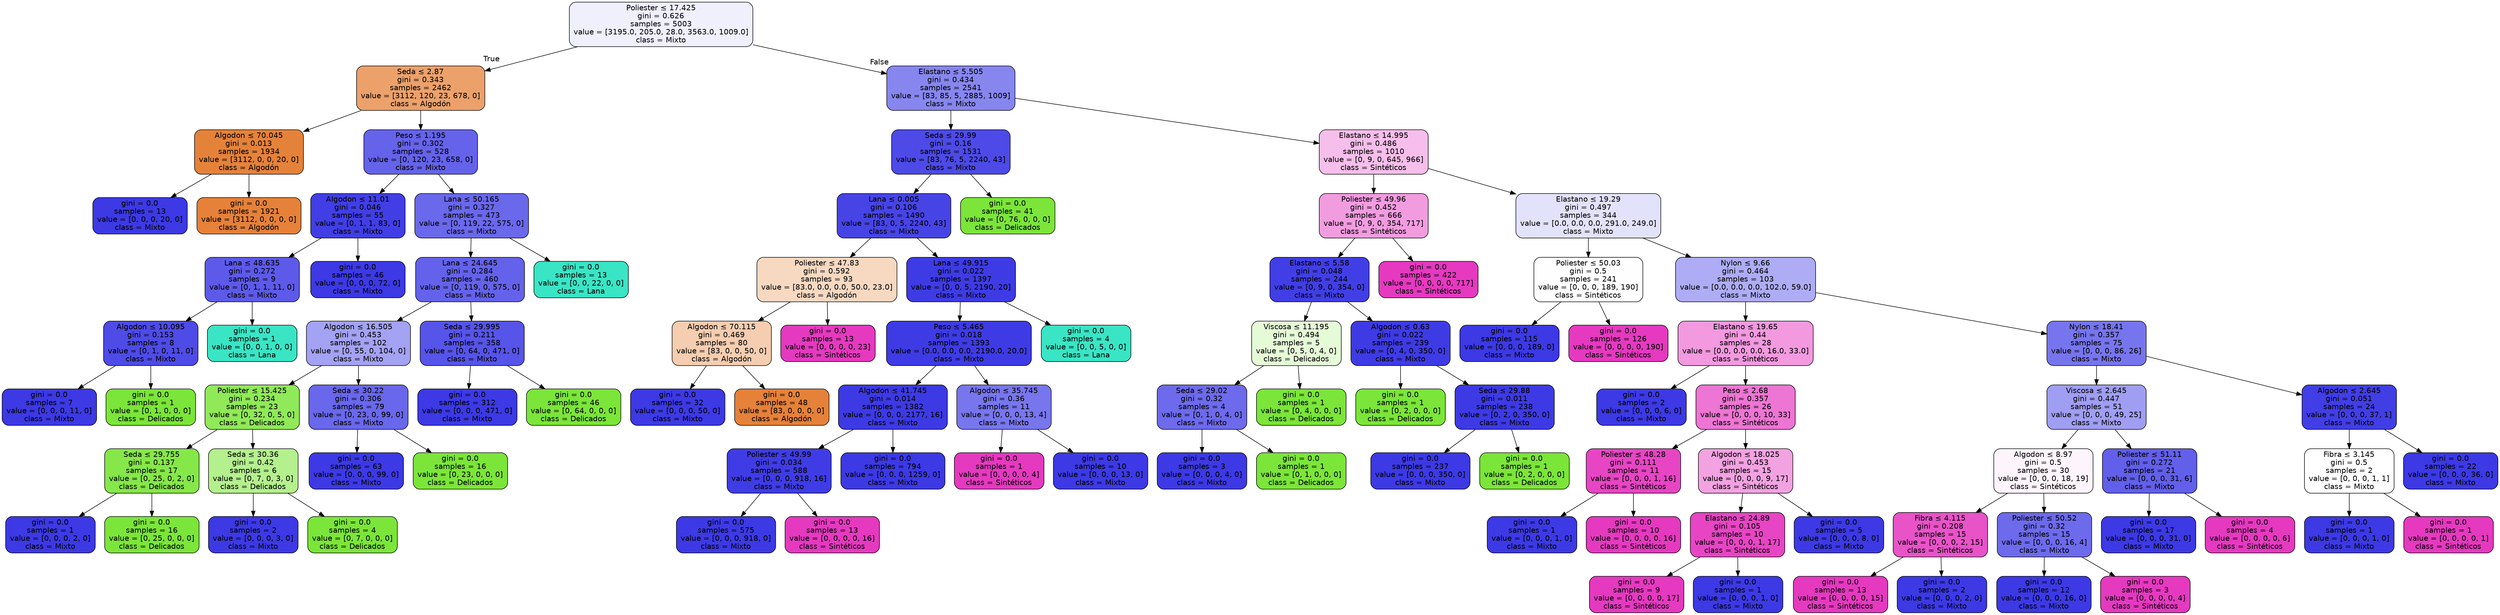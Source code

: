 digraph Tree {
node [shape=box, style="filled, rounded", color="black", fontname="helvetica"] ;
edge [fontname="helvetica"] ;
0 [label=<Poliester &le; 17.425<br/>gini = 0.626<br/>samples = 5003<br/>value = [3195.0, 205.0, 28.0, 3563.0, 1009.0]<br/>class = Mixto>, fillcolor="#f0f0fd"] ;
1 [label=<Seda &le; 2.87<br/>gini = 0.343<br/>samples = 2462<br/>value = [3112, 120, 23, 678, 0]<br/>class = Algodón>, fillcolor="#eca16b"] ;
0 -> 1 [labeldistance=2.5, labelangle=45, headlabel="True"] ;
2 [label=<Algodon &le; 70.045<br/>gini = 0.013<br/>samples = 1934<br/>value = [3112, 0, 0, 20, 0]<br/>class = Algodón>, fillcolor="#e5823a"] ;
1 -> 2 ;
3 [label=<gini = 0.0<br/>samples = 13<br/>value = [0, 0, 0, 20, 0]<br/>class = Mixto>, fillcolor="#3c39e5"] ;
2 -> 3 ;
4 [label=<gini = 0.0<br/>samples = 1921<br/>value = [3112, 0, 0, 0, 0]<br/>class = Algodón>, fillcolor="#e58139"] ;
2 -> 4 ;
5 [label=<Peso &le; 1.195<br/>gini = 0.302<br/>samples = 528<br/>value = [0, 120, 23, 658, 0]<br/>class = Mixto>, fillcolor="#6563ea"] ;
1 -> 5 ;
6 [label=<Algodon &le; 11.01<br/>gini = 0.046<br/>samples = 55<br/>value = [0, 1, 1, 83, 0]<br/>class = Mixto>, fillcolor="#413ee6"] ;
5 -> 6 ;
7 [label=<Lana &le; 48.635<br/>gini = 0.272<br/>samples = 9<br/>value = [0, 1, 1, 11, 0]<br/>class = Mixto>, fillcolor="#5d5ae9"] ;
6 -> 7 ;
8 [label=<Algodon &le; 10.095<br/>gini = 0.153<br/>samples = 8<br/>value = [0, 1, 0, 11, 0]<br/>class = Mixto>, fillcolor="#4e4be7"] ;
7 -> 8 ;
9 [label=<gini = 0.0<br/>samples = 7<br/>value = [0, 0, 0, 11, 0]<br/>class = Mixto>, fillcolor="#3c39e5"] ;
8 -> 9 ;
10 [label=<gini = 0.0<br/>samples = 1<br/>value = [0, 1, 0, 0, 0]<br/>class = Delicados>, fillcolor="#7be539"] ;
8 -> 10 ;
11 [label=<gini = 0.0<br/>samples = 1<br/>value = [0, 0, 1, 0, 0]<br/>class = Lana>, fillcolor="#39e5c5"] ;
7 -> 11 ;
12 [label=<gini = 0.0<br/>samples = 46<br/>value = [0, 0, 0, 72, 0]<br/>class = Mixto>, fillcolor="#3c39e5"] ;
6 -> 12 ;
13 [label=<Lana &le; 50.165<br/>gini = 0.327<br/>samples = 473<br/>value = [0, 119, 22, 575, 0]<br/>class = Mixto>, fillcolor="#6a68eb"] ;
5 -> 13 ;
14 [label=<Lana &le; 24.645<br/>gini = 0.284<br/>samples = 460<br/>value = [0, 119, 0, 575, 0]<br/>class = Mixto>, fillcolor="#6462ea"] ;
13 -> 14 ;
15 [label=<Algodon &le; 16.505<br/>gini = 0.453<br/>samples = 102<br/>value = [0, 55, 0, 104, 0]<br/>class = Mixto>, fillcolor="#a3a2f3"] ;
14 -> 15 ;
16 [label=<Poliester &le; 15.425<br/>gini = 0.234<br/>samples = 23<br/>value = [0, 32, 0, 5, 0]<br/>class = Delicados>, fillcolor="#90e958"] ;
15 -> 16 ;
17 [label=<Seda &le; 29.755<br/>gini = 0.137<br/>samples = 17<br/>value = [0, 25, 0, 2, 0]<br/>class = Delicados>, fillcolor="#86e749"] ;
16 -> 17 ;
18 [label=<gini = 0.0<br/>samples = 1<br/>value = [0, 0, 0, 2, 0]<br/>class = Mixto>, fillcolor="#3c39e5"] ;
17 -> 18 ;
19 [label=<gini = 0.0<br/>samples = 16<br/>value = [0, 25, 0, 0, 0]<br/>class = Delicados>, fillcolor="#7be539"] ;
17 -> 19 ;
20 [label=<Seda &le; 30.36<br/>gini = 0.42<br/>samples = 6<br/>value = [0, 7, 0, 3, 0]<br/>class = Delicados>, fillcolor="#b4f08e"] ;
16 -> 20 ;
21 [label=<gini = 0.0<br/>samples = 2<br/>value = [0, 0, 0, 3, 0]<br/>class = Mixto>, fillcolor="#3c39e5"] ;
20 -> 21 ;
22 [label=<gini = 0.0<br/>samples = 4<br/>value = [0, 7, 0, 0, 0]<br/>class = Delicados>, fillcolor="#7be539"] ;
20 -> 22 ;
23 [label=<Seda &le; 30.22<br/>gini = 0.306<br/>samples = 79<br/>value = [0, 23, 0, 99, 0]<br/>class = Mixto>, fillcolor="#6967eb"] ;
15 -> 23 ;
24 [label=<gini = 0.0<br/>samples = 63<br/>value = [0, 0, 0, 99, 0]<br/>class = Mixto>, fillcolor="#3c39e5"] ;
23 -> 24 ;
25 [label=<gini = 0.0<br/>samples = 16<br/>value = [0, 23, 0, 0, 0]<br/>class = Delicados>, fillcolor="#7be539"] ;
23 -> 25 ;
26 [label=<Seda &le; 29.995<br/>gini = 0.211<br/>samples = 358<br/>value = [0, 64, 0, 471, 0]<br/>class = Mixto>, fillcolor="#5654e9"] ;
14 -> 26 ;
27 [label=<gini = 0.0<br/>samples = 312<br/>value = [0, 0, 0, 471, 0]<br/>class = Mixto>, fillcolor="#3c39e5"] ;
26 -> 27 ;
28 [label=<gini = 0.0<br/>samples = 46<br/>value = [0, 64, 0, 0, 0]<br/>class = Delicados>, fillcolor="#7be539"] ;
26 -> 28 ;
29 [label=<gini = 0.0<br/>samples = 13<br/>value = [0, 0, 22, 0, 0]<br/>class = Lana>, fillcolor="#39e5c5"] ;
13 -> 29 ;
30 [label=<Elastano &le; 5.505<br/>gini = 0.434<br/>samples = 2541<br/>value = [83, 85, 5, 2885, 1009]<br/>class = Mixto>, fillcolor="#8786ef"] ;
0 -> 30 [labeldistance=2.5, labelangle=-45, headlabel="False"] ;
31 [label=<Seda &le; 29.99<br/>gini = 0.16<br/>samples = 1531<br/>value = [83, 76, 5, 2240, 43]<br/>class = Mixto>, fillcolor="#4d4ae7"] ;
30 -> 31 ;
32 [label=<Lana &le; 0.005<br/>gini = 0.106<br/>samples = 1490<br/>value = [83, 0, 5, 2240, 43]<br/>class = Mixto>, fillcolor="#4744e6"] ;
31 -> 32 ;
33 [label=<Poliester &le; 47.83<br/>gini = 0.592<br/>samples = 93<br/>value = [83.0, 0.0, 0.0, 50.0, 23.0]<br/>class = Algodón>, fillcolor="#f7d8c1"] ;
32 -> 33 ;
34 [label=<Algodon &le; 70.115<br/>gini = 0.469<br/>samples = 80<br/>value = [83, 0, 0, 50, 0]<br/>class = Algodón>, fillcolor="#f5cdb0"] ;
33 -> 34 ;
35 [label=<gini = 0.0<br/>samples = 32<br/>value = [0, 0, 0, 50, 0]<br/>class = Mixto>, fillcolor="#3c39e5"] ;
34 -> 35 ;
36 [label=<gini = 0.0<br/>samples = 48<br/>value = [83, 0, 0, 0, 0]<br/>class = Algodón>, fillcolor="#e58139"] ;
34 -> 36 ;
37 [label=<gini = 0.0<br/>samples = 13<br/>value = [0, 0, 0, 0, 23]<br/>class = Sintéticos>, fillcolor="#e539c0"] ;
33 -> 37 ;
38 [label=<Lana &le; 49.915<br/>gini = 0.022<br/>samples = 1397<br/>value = [0, 0, 5, 2190, 20]<br/>class = Mixto>, fillcolor="#3e3be5"] ;
32 -> 38 ;
39 [label=<Peso &le; 5.465<br/>gini = 0.018<br/>samples = 1393<br/>value = [0.0, 0.0, 0.0, 2190.0, 20.0]<br/>class = Mixto>, fillcolor="#3e3be5"] ;
38 -> 39 ;
40 [label=<Algodon &le; 41.745<br/>gini = 0.014<br/>samples = 1382<br/>value = [0, 0, 0, 2177, 16]<br/>class = Mixto>, fillcolor="#3d3ae5"] ;
39 -> 40 ;
41 [label=<Poliester &le; 49.99<br/>gini = 0.034<br/>samples = 588<br/>value = [0, 0, 0, 918, 16]<br/>class = Mixto>, fillcolor="#3f3ce5"] ;
40 -> 41 ;
42 [label=<gini = 0.0<br/>samples = 575<br/>value = [0, 0, 0, 918, 0]<br/>class = Mixto>, fillcolor="#3c39e5"] ;
41 -> 42 ;
43 [label=<gini = 0.0<br/>samples = 13<br/>value = [0, 0, 0, 0, 16]<br/>class = Sintéticos>, fillcolor="#e539c0"] ;
41 -> 43 ;
44 [label=<gini = 0.0<br/>samples = 794<br/>value = [0, 0, 0, 1259, 0]<br/>class = Mixto>, fillcolor="#3c39e5"] ;
40 -> 44 ;
45 [label=<Algodon &le; 35.745<br/>gini = 0.36<br/>samples = 11<br/>value = [0, 0, 0, 13, 4]<br/>class = Mixto>, fillcolor="#7876ed"] ;
39 -> 45 ;
46 [label=<gini = 0.0<br/>samples = 1<br/>value = [0, 0, 0, 0, 4]<br/>class = Sintéticos>, fillcolor="#e539c0"] ;
45 -> 46 ;
47 [label=<gini = 0.0<br/>samples = 10<br/>value = [0, 0, 0, 13, 0]<br/>class = Mixto>, fillcolor="#3c39e5"] ;
45 -> 47 ;
48 [label=<gini = 0.0<br/>samples = 4<br/>value = [0, 0, 5, 0, 0]<br/>class = Lana>, fillcolor="#39e5c5"] ;
38 -> 48 ;
49 [label=<gini = 0.0<br/>samples = 41<br/>value = [0, 76, 0, 0, 0]<br/>class = Delicados>, fillcolor="#7be539"] ;
31 -> 49 ;
50 [label=<Elastano &le; 14.995<br/>gini = 0.486<br/>samples = 1010<br/>value = [0, 9, 0, 645, 966]<br/>class = Sintéticos>, fillcolor="#f6beea"] ;
30 -> 50 ;
51 [label=<Poliester &le; 49.96<br/>gini = 0.452<br/>samples = 666<br/>value = [0, 9, 0, 354, 717]<br/>class = Sintéticos>, fillcolor="#f29ce0"] ;
50 -> 51 ;
52 [label=<Elastano &le; 5.58<br/>gini = 0.048<br/>samples = 244<br/>value = [0, 9, 0, 354, 0]<br/>class = Mixto>, fillcolor="#413ee6"] ;
51 -> 52 ;
53 [label=<Viscosa &le; 11.195<br/>gini = 0.494<br/>samples = 5<br/>value = [0, 5, 0, 4, 0]<br/>class = Delicados>, fillcolor="#e5fad7"] ;
52 -> 53 ;
54 [label=<Seda &le; 29.02<br/>gini = 0.32<br/>samples = 4<br/>value = [0, 1, 0, 4, 0]<br/>class = Mixto>, fillcolor="#6d6aec"] ;
53 -> 54 ;
55 [label=<gini = 0.0<br/>samples = 3<br/>value = [0, 0, 0, 4, 0]<br/>class = Mixto>, fillcolor="#3c39e5"] ;
54 -> 55 ;
56 [label=<gini = 0.0<br/>samples = 1<br/>value = [0, 1, 0, 0, 0]<br/>class = Delicados>, fillcolor="#7be539"] ;
54 -> 56 ;
57 [label=<gini = 0.0<br/>samples = 1<br/>value = [0, 4, 0, 0, 0]<br/>class = Delicados>, fillcolor="#7be539"] ;
53 -> 57 ;
58 [label=<Algodon &le; 0.63<br/>gini = 0.022<br/>samples = 239<br/>value = [0, 4, 0, 350, 0]<br/>class = Mixto>, fillcolor="#3e3be5"] ;
52 -> 58 ;
59 [label=<gini = 0.0<br/>samples = 1<br/>value = [0, 2, 0, 0, 0]<br/>class = Delicados>, fillcolor="#7be539"] ;
58 -> 59 ;
60 [label=<Seda &le; 29.88<br/>gini = 0.011<br/>samples = 238<br/>value = [0, 2, 0, 350, 0]<br/>class = Mixto>, fillcolor="#3d3ae5"] ;
58 -> 60 ;
61 [label=<gini = 0.0<br/>samples = 237<br/>value = [0, 0, 0, 350, 0]<br/>class = Mixto>, fillcolor="#3c39e5"] ;
60 -> 61 ;
62 [label=<gini = 0.0<br/>samples = 1<br/>value = [0, 2, 0, 0, 0]<br/>class = Delicados>, fillcolor="#7be539"] ;
60 -> 62 ;
63 [label=<gini = 0.0<br/>samples = 422<br/>value = [0, 0, 0, 0, 717]<br/>class = Sintéticos>, fillcolor="#e539c0"] ;
51 -> 63 ;
64 [label=<Elastano &le; 19.29<br/>gini = 0.497<br/>samples = 344<br/>value = [0.0, 0.0, 0.0, 291.0, 249.0]<br/>class = Mixto>, fillcolor="#e3e2fb"] ;
50 -> 64 ;
65 [label=<Poliester &le; 50.03<br/>gini = 0.5<br/>samples = 241<br/>value = [0, 0, 0, 189, 190]<br/>class = Sintéticos>, fillcolor="#fffeff"] ;
64 -> 65 ;
66 [label=<gini = 0.0<br/>samples = 115<br/>value = [0, 0, 0, 189, 0]<br/>class = Mixto>, fillcolor="#3c39e5"] ;
65 -> 66 ;
67 [label=<gini = 0.0<br/>samples = 126<br/>value = [0, 0, 0, 0, 190]<br/>class = Sintéticos>, fillcolor="#e539c0"] ;
65 -> 67 ;
68 [label=<Nylon &le; 9.66<br/>gini = 0.464<br/>samples = 103<br/>value = [0.0, 0.0, 0.0, 102.0, 59.0]<br/>class = Mixto>, fillcolor="#adacf4"] ;
64 -> 68 ;
69 [label=<Elastano &le; 19.65<br/>gini = 0.44<br/>samples = 28<br/>value = [0.0, 0.0, 0.0, 16.0, 33.0]<br/>class = Sintéticos>, fillcolor="#f299df"] ;
68 -> 69 ;
70 [label=<gini = 0.0<br/>samples = 2<br/>value = [0, 0, 0, 6, 0]<br/>class = Mixto>, fillcolor="#3c39e5"] ;
69 -> 70 ;
71 [label=<Peso &le; 2.68<br/>gini = 0.357<br/>samples = 26<br/>value = [0, 0, 0, 10, 33]<br/>class = Sintéticos>, fillcolor="#ed75d3"] ;
69 -> 71 ;
72 [label=<Poliester &le; 48.28<br/>gini = 0.111<br/>samples = 11<br/>value = [0, 0, 0, 1, 16]<br/>class = Sintéticos>, fillcolor="#e745c4"] ;
71 -> 72 ;
73 [label=<gini = 0.0<br/>samples = 1<br/>value = [0, 0, 0, 1, 0]<br/>class = Mixto>, fillcolor="#3c39e5"] ;
72 -> 73 ;
74 [label=<gini = 0.0<br/>samples = 10<br/>value = [0, 0, 0, 0, 16]<br/>class = Sintéticos>, fillcolor="#e539c0"] ;
72 -> 74 ;
75 [label=<Algodon &le; 18.025<br/>gini = 0.453<br/>samples = 15<br/>value = [0, 0, 0, 9, 17]<br/>class = Sintéticos>, fillcolor="#f3a2e1"] ;
71 -> 75 ;
76 [label=<Elastano &le; 24.89<br/>gini = 0.105<br/>samples = 10<br/>value = [0, 0, 0, 1, 17]<br/>class = Sintéticos>, fillcolor="#e745c4"] ;
75 -> 76 ;
77 [label=<gini = 0.0<br/>samples = 9<br/>value = [0, 0, 0, 0, 17]<br/>class = Sintéticos>, fillcolor="#e539c0"] ;
76 -> 77 ;
78 [label=<gini = 0.0<br/>samples = 1<br/>value = [0, 0, 0, 1, 0]<br/>class = Mixto>, fillcolor="#3c39e5"] ;
76 -> 78 ;
79 [label=<gini = 0.0<br/>samples = 5<br/>value = [0, 0, 0, 8, 0]<br/>class = Mixto>, fillcolor="#3c39e5"] ;
75 -> 79 ;
80 [label=<Nylon &le; 18.41<br/>gini = 0.357<br/>samples = 75<br/>value = [0, 0, 0, 86, 26]<br/>class = Mixto>, fillcolor="#7775ed"] ;
68 -> 80 ;
81 [label=<Viscosa &le; 2.645<br/>gini = 0.447<br/>samples = 51<br/>value = [0, 0, 0, 49, 25]<br/>class = Mixto>, fillcolor="#9f9ef2"] ;
80 -> 81 ;
82 [label=<Algodon &le; 8.97<br/>gini = 0.5<br/>samples = 30<br/>value = [0, 0, 0, 18, 19]<br/>class = Sintéticos>, fillcolor="#fef5fc"] ;
81 -> 82 ;
83 [label=<Fibra &le; 4.115<br/>gini = 0.208<br/>samples = 15<br/>value = [0, 0, 0, 2, 15]<br/>class = Sintéticos>, fillcolor="#e853c8"] ;
82 -> 83 ;
84 [label=<gini = 0.0<br/>samples = 13<br/>value = [0, 0, 0, 0, 15]<br/>class = Sintéticos>, fillcolor="#e539c0"] ;
83 -> 84 ;
85 [label=<gini = 0.0<br/>samples = 2<br/>value = [0, 0, 0, 2, 0]<br/>class = Mixto>, fillcolor="#3c39e5"] ;
83 -> 85 ;
86 [label=<Poliester &le; 50.52<br/>gini = 0.32<br/>samples = 15<br/>value = [0, 0, 0, 16, 4]<br/>class = Mixto>, fillcolor="#6d6aec"] ;
82 -> 86 ;
87 [label=<gini = 0.0<br/>samples = 12<br/>value = [0, 0, 0, 16, 0]<br/>class = Mixto>, fillcolor="#3c39e5"] ;
86 -> 87 ;
88 [label=<gini = 0.0<br/>samples = 3<br/>value = [0, 0, 0, 0, 4]<br/>class = Sintéticos>, fillcolor="#e539c0"] ;
86 -> 88 ;
89 [label=<Poliester &le; 51.11<br/>gini = 0.272<br/>samples = 21<br/>value = [0, 0, 0, 31, 6]<br/>class = Mixto>, fillcolor="#625fea"] ;
81 -> 89 ;
90 [label=<gini = 0.0<br/>samples = 17<br/>value = [0, 0, 0, 31, 0]<br/>class = Mixto>, fillcolor="#3c39e5"] ;
89 -> 90 ;
91 [label=<gini = 0.0<br/>samples = 4<br/>value = [0, 0, 0, 0, 6]<br/>class = Sintéticos>, fillcolor="#e539c0"] ;
89 -> 91 ;
92 [label=<Algodon &le; 2.645<br/>gini = 0.051<br/>samples = 24<br/>value = [0, 0, 0, 37, 1]<br/>class = Mixto>, fillcolor="#413ee6"] ;
80 -> 92 ;
93 [label=<Fibra &le; 3.145<br/>gini = 0.5<br/>samples = 2<br/>value = [0, 0, 0, 1, 1]<br/>class = Mixto>, fillcolor="#ffffff"] ;
92 -> 93 ;
94 [label=<gini = 0.0<br/>samples = 1<br/>value = [0, 0, 0, 1, 0]<br/>class = Mixto>, fillcolor="#3c39e5"] ;
93 -> 94 ;
95 [label=<gini = 0.0<br/>samples = 1<br/>value = [0, 0, 0, 0, 1]<br/>class = Sintéticos>, fillcolor="#e539c0"] ;
93 -> 95 ;
96 [label=<gini = 0.0<br/>samples = 22<br/>value = [0, 0, 0, 36, 0]<br/>class = Mixto>, fillcolor="#3c39e5"] ;
92 -> 96 ;
}